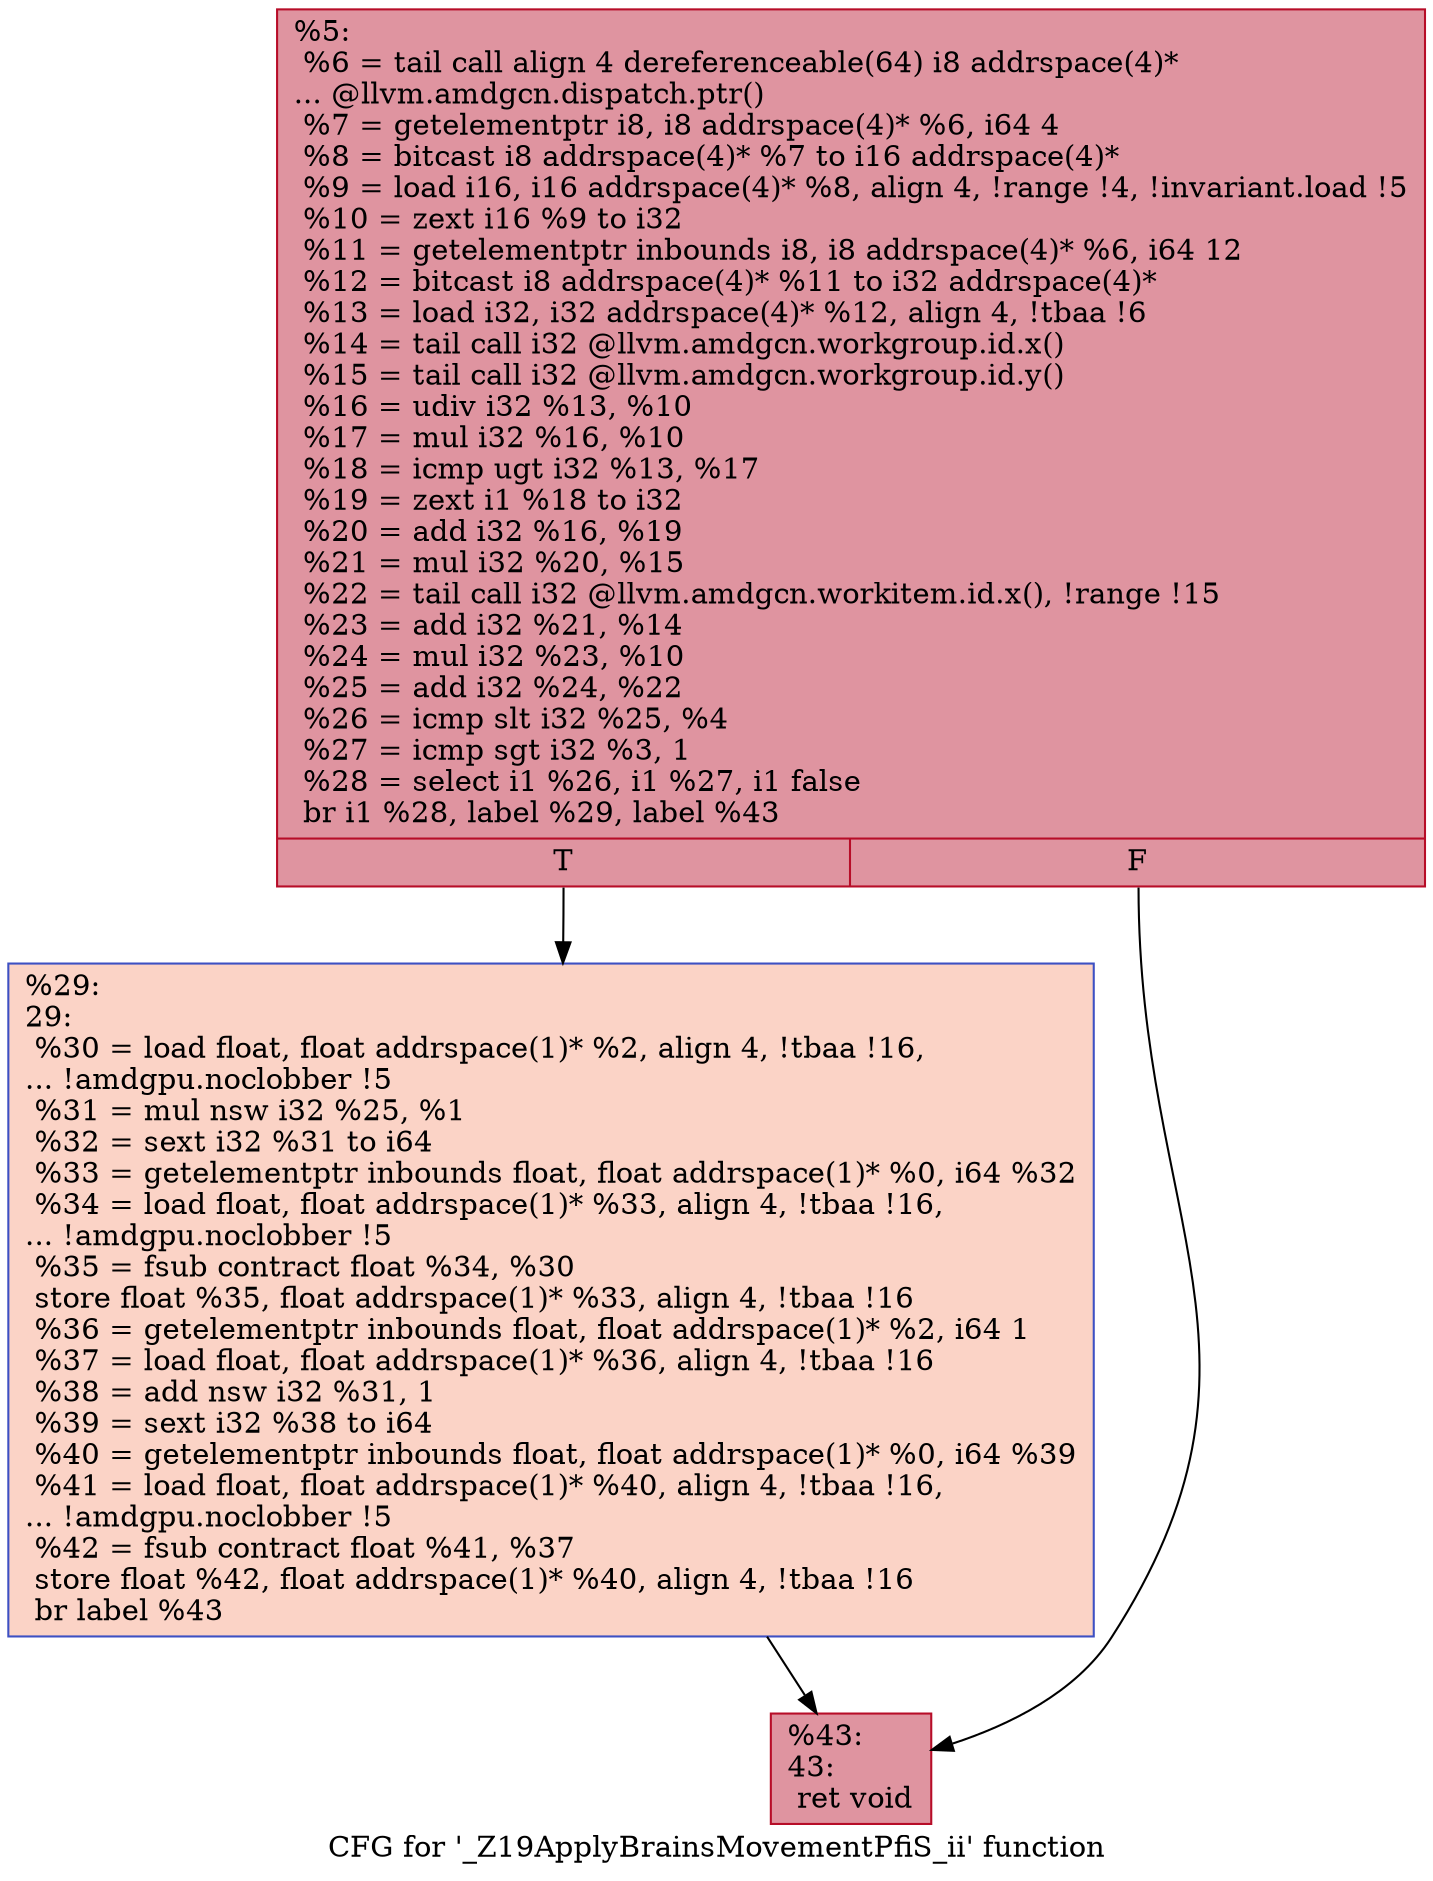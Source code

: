 digraph "CFG for '_Z19ApplyBrainsMovementPfiS_ii' function" {
	label="CFG for '_Z19ApplyBrainsMovementPfiS_ii' function";

	Node0x5979710 [shape=record,color="#b70d28ff", style=filled, fillcolor="#b70d2870",label="{%5:\l  %6 = tail call align 4 dereferenceable(64) i8 addrspace(4)*\l... @llvm.amdgcn.dispatch.ptr()\l  %7 = getelementptr i8, i8 addrspace(4)* %6, i64 4\l  %8 = bitcast i8 addrspace(4)* %7 to i16 addrspace(4)*\l  %9 = load i16, i16 addrspace(4)* %8, align 4, !range !4, !invariant.load !5\l  %10 = zext i16 %9 to i32\l  %11 = getelementptr inbounds i8, i8 addrspace(4)* %6, i64 12\l  %12 = bitcast i8 addrspace(4)* %11 to i32 addrspace(4)*\l  %13 = load i32, i32 addrspace(4)* %12, align 4, !tbaa !6\l  %14 = tail call i32 @llvm.amdgcn.workgroup.id.x()\l  %15 = tail call i32 @llvm.amdgcn.workgroup.id.y()\l  %16 = udiv i32 %13, %10\l  %17 = mul i32 %16, %10\l  %18 = icmp ugt i32 %13, %17\l  %19 = zext i1 %18 to i32\l  %20 = add i32 %16, %19\l  %21 = mul i32 %20, %15\l  %22 = tail call i32 @llvm.amdgcn.workitem.id.x(), !range !15\l  %23 = add i32 %21, %14\l  %24 = mul i32 %23, %10\l  %25 = add i32 %24, %22\l  %26 = icmp slt i32 %25, %4\l  %27 = icmp sgt i32 %3, 1\l  %28 = select i1 %26, i1 %27, i1 false\l  br i1 %28, label %29, label %43\l|{<s0>T|<s1>F}}"];
	Node0x5979710:s0 -> Node0x597c090;
	Node0x5979710:s1 -> Node0x597c120;
	Node0x597c090 [shape=record,color="#3d50c3ff", style=filled, fillcolor="#f59c7d70",label="{%29:\l29:                                               \l  %30 = load float, float addrspace(1)* %2, align 4, !tbaa !16,\l... !amdgpu.noclobber !5\l  %31 = mul nsw i32 %25, %1\l  %32 = sext i32 %31 to i64\l  %33 = getelementptr inbounds float, float addrspace(1)* %0, i64 %32\l  %34 = load float, float addrspace(1)* %33, align 4, !tbaa !16,\l... !amdgpu.noclobber !5\l  %35 = fsub contract float %34, %30\l  store float %35, float addrspace(1)* %33, align 4, !tbaa !16\l  %36 = getelementptr inbounds float, float addrspace(1)* %2, i64 1\l  %37 = load float, float addrspace(1)* %36, align 4, !tbaa !16\l  %38 = add nsw i32 %31, 1\l  %39 = sext i32 %38 to i64\l  %40 = getelementptr inbounds float, float addrspace(1)* %0, i64 %39\l  %41 = load float, float addrspace(1)* %40, align 4, !tbaa !16,\l... !amdgpu.noclobber !5\l  %42 = fsub contract float %41, %37\l  store float %42, float addrspace(1)* %40, align 4, !tbaa !16\l  br label %43\l}"];
	Node0x597c090 -> Node0x597c120;
	Node0x597c120 [shape=record,color="#b70d28ff", style=filled, fillcolor="#b70d2870",label="{%43:\l43:                                               \l  ret void\l}"];
}
